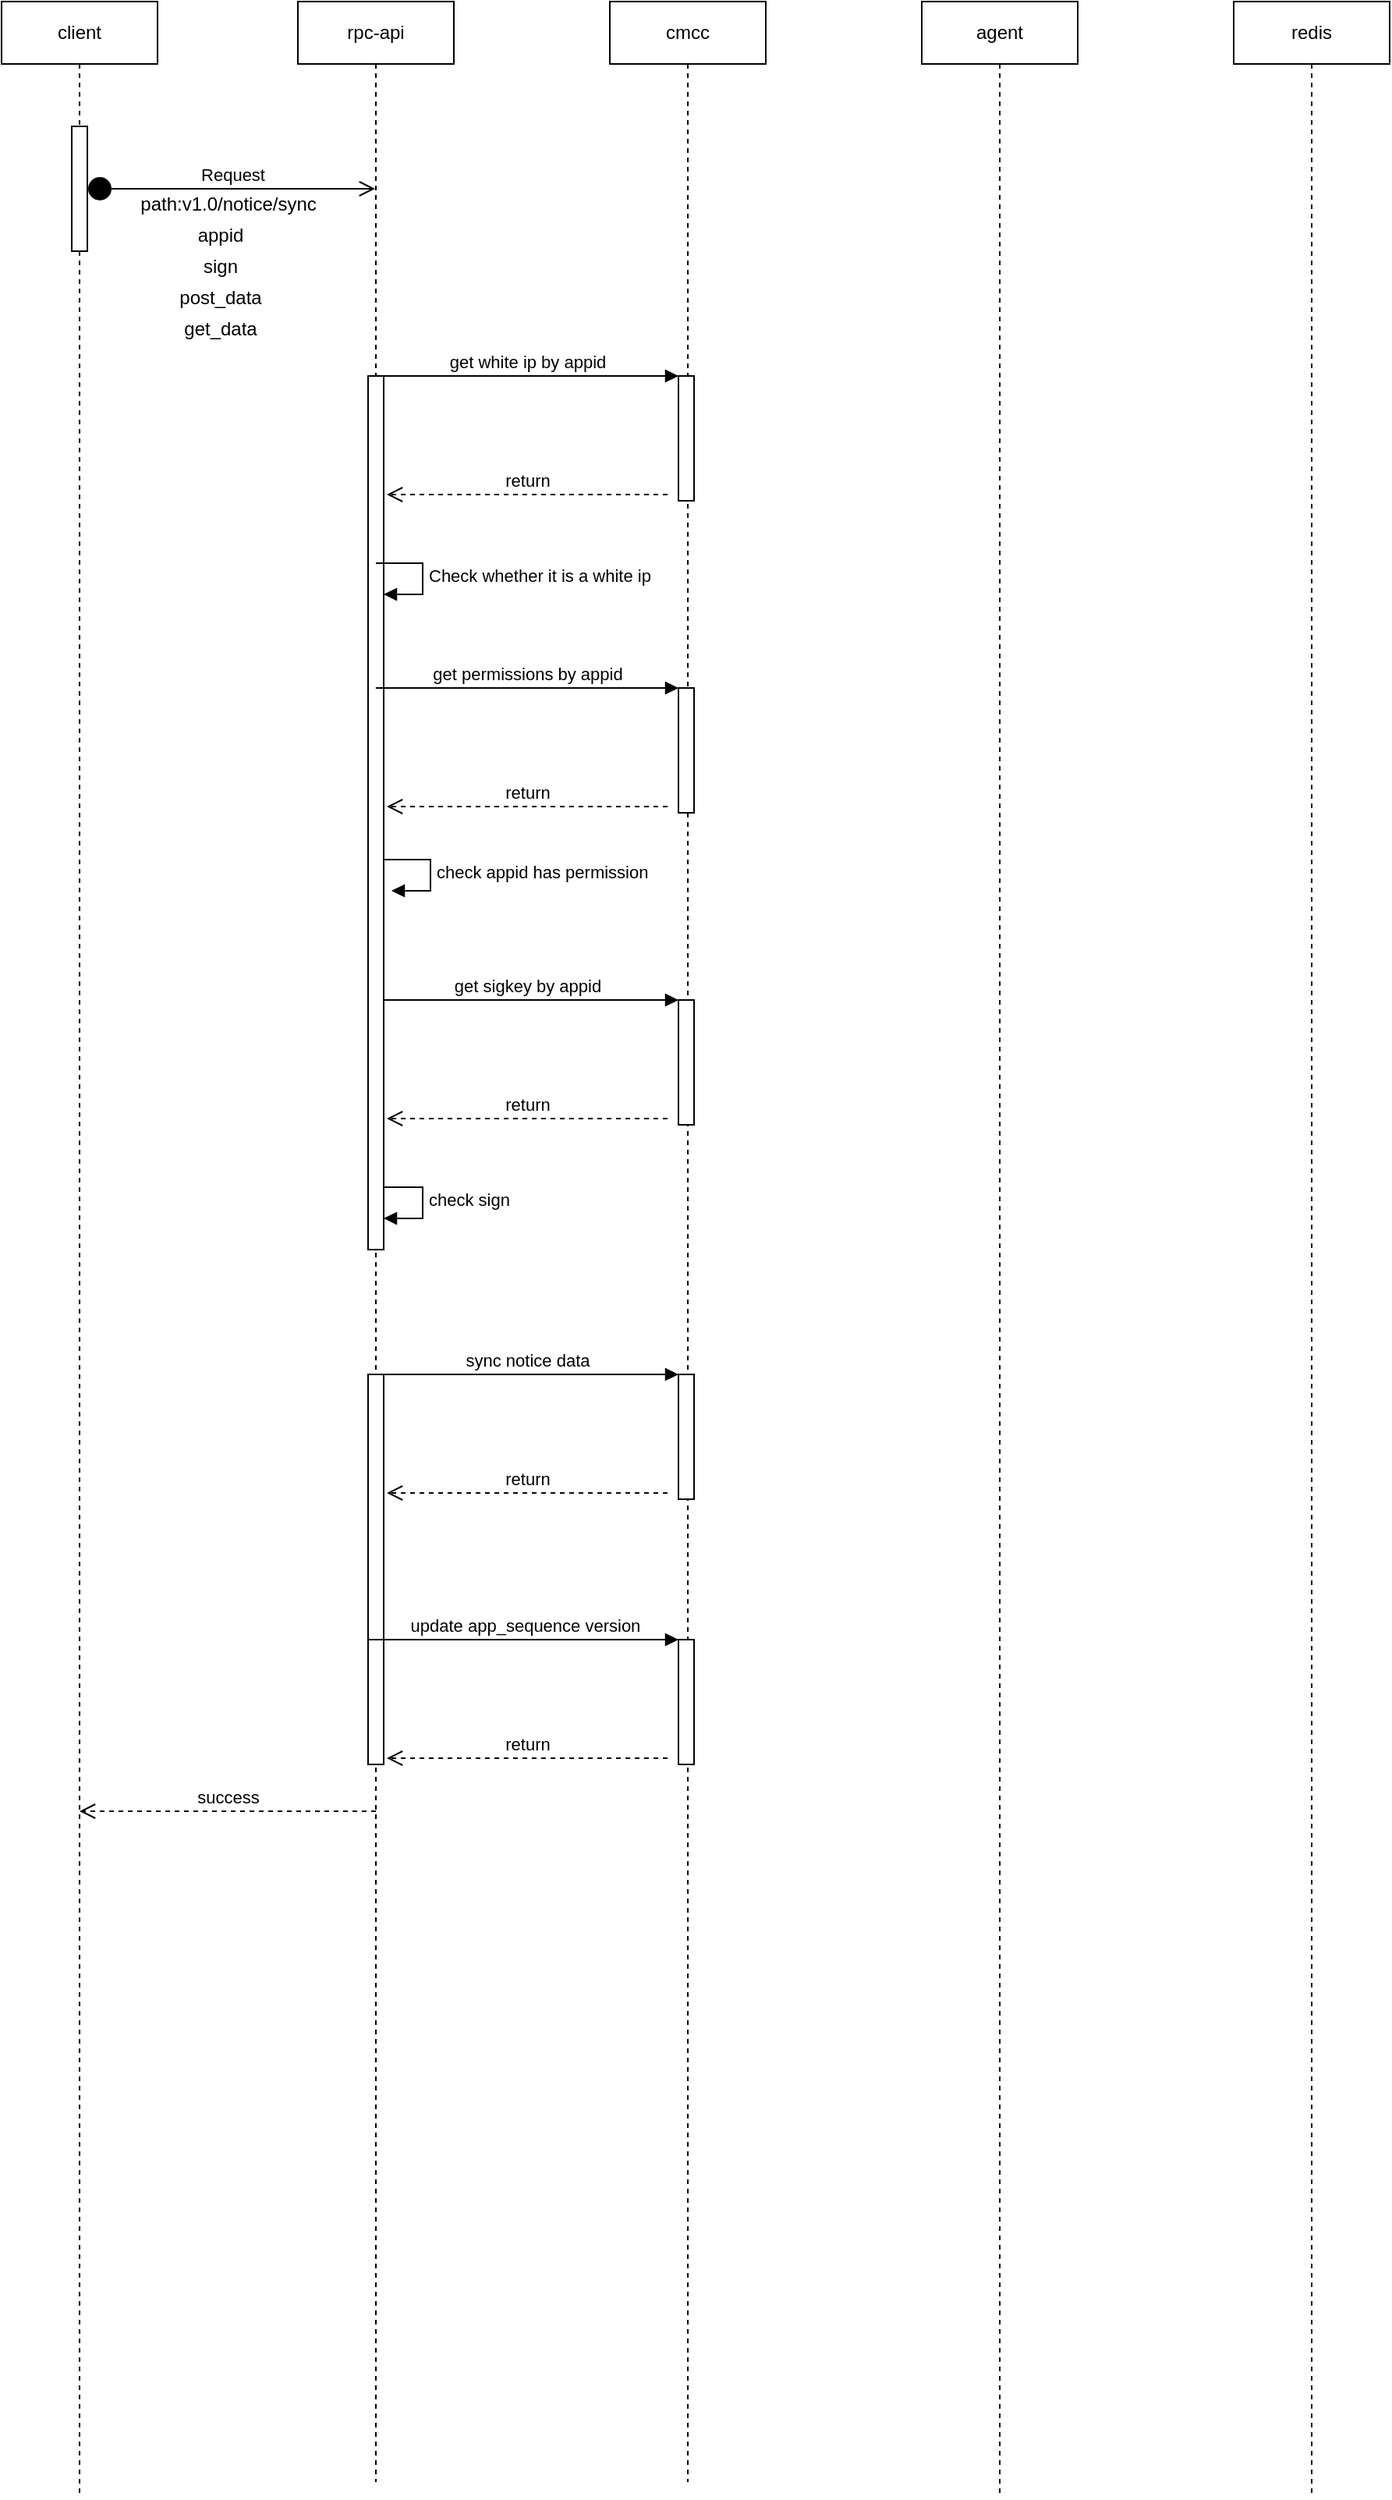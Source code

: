 <mxfile version="14.7.10" type="github">
  <diagram id="QWmPcWTleGatWilCuJVK" name="Page-1">
    <mxGraphModel dx="2426" dy="1254" grid="1" gridSize="10" guides="1" tooltips="1" connect="1" arrows="1" fold="1" page="1" pageScale="1" pageWidth="2339" pageHeight="3300" math="0" shadow="0">
      <root>
        <mxCell id="0" />
        <mxCell id="1" parent="0" />
        <mxCell id="EtGpCTok_ZsKIdkG2lzh-6" value="client" style="shape=umlLifeline;perimeter=lifelinePerimeter;whiteSpace=wrap;html=1;container=1;collapsible=0;recursiveResize=0;outlineConnect=0;" parent="1" vertex="1">
          <mxGeometry x="30" y="40" width="100" height="1600" as="geometry" />
        </mxCell>
        <mxCell id="EtGpCTok_ZsKIdkG2lzh-7" value="rpc-api" style="shape=umlLifeline;perimeter=lifelinePerimeter;whiteSpace=wrap;html=1;container=1;collapsible=0;recursiveResize=0;outlineConnect=0;" parent="1" vertex="1">
          <mxGeometry x="220" y="40" width="100" height="1590" as="geometry" />
        </mxCell>
        <mxCell id="EtGpCTok_ZsKIdkG2lzh-8" value="cmcc" style="shape=umlLifeline;perimeter=lifelinePerimeter;whiteSpace=wrap;html=1;container=1;collapsible=0;recursiveResize=0;outlineConnect=0;" parent="1" vertex="1">
          <mxGeometry x="420" y="40" width="100" height="1590" as="geometry" />
        </mxCell>
        <mxCell id="EtGpCTok_ZsKIdkG2lzh-86" value="" style="html=1;points=[];perimeter=orthogonalPerimeter;" parent="EtGpCTok_ZsKIdkG2lzh-8" vertex="1">
          <mxGeometry x="-155" y="640" width="10" height="80" as="geometry" />
        </mxCell>
        <mxCell id="EtGpCTok_ZsKIdkG2lzh-87" value="" style="html=1;points=[];perimeter=orthogonalPerimeter;" parent="EtGpCTok_ZsKIdkG2lzh-8" vertex="1">
          <mxGeometry x="44" y="640" width="10" height="80" as="geometry" />
        </mxCell>
        <mxCell id="EtGpCTok_ZsKIdkG2lzh-88" value="get sigkey by appid" style="html=1;verticalAlign=bottom;endArrow=block;entryX=0;entryY=0;" parent="EtGpCTok_ZsKIdkG2lzh-8" target="EtGpCTok_ZsKIdkG2lzh-87" edge="1">
          <mxGeometry relative="1" as="geometry">
            <mxPoint x="-150.071" y="640" as="sourcePoint" />
          </mxGeometry>
        </mxCell>
        <mxCell id="EtGpCTok_ZsKIdkG2lzh-89" value="return" style="html=1;verticalAlign=bottom;endArrow=open;dashed=1;endSize=8;exitX=0;exitY=0.95;" parent="EtGpCTok_ZsKIdkG2lzh-8" edge="1">
          <mxGeometry relative="1" as="geometry">
            <mxPoint x="-143" y="716" as="targetPoint" />
            <mxPoint x="37" y="716" as="sourcePoint" />
          </mxGeometry>
        </mxCell>
        <mxCell id="EtGpCTok_ZsKIdkG2lzh-91" value="check sign" style="edgeStyle=orthogonalEdgeStyle;html=1;align=left;spacingLeft=2;endArrow=block;rounded=0;entryX=1;entryY=0;" parent="EtGpCTok_ZsKIdkG2lzh-8" edge="1">
          <mxGeometry relative="1" as="geometry">
            <mxPoint x="-150" y="760" as="sourcePoint" />
            <Array as="points">
              <mxPoint x="-120" y="760" />
            </Array>
            <mxPoint x="-145" y="780" as="targetPoint" />
          </mxGeometry>
        </mxCell>
        <mxCell id="EtGpCTok_ZsKIdkG2lzh-92" value="" style="html=1;points=[];perimeter=orthogonalPerimeter;" parent="EtGpCTok_ZsKIdkG2lzh-8" vertex="1">
          <mxGeometry x="-155" y="880" width="10" height="250" as="geometry" />
        </mxCell>
        <mxCell id="EtGpCTok_ZsKIdkG2lzh-93" value="" style="html=1;points=[];perimeter=orthogonalPerimeter;" parent="EtGpCTok_ZsKIdkG2lzh-8" vertex="1">
          <mxGeometry x="44" y="880" width="10" height="80" as="geometry" />
        </mxCell>
        <mxCell id="EtGpCTok_ZsKIdkG2lzh-94" value="sync notice data" style="html=1;verticalAlign=bottom;endArrow=block;entryX=0;entryY=0;" parent="EtGpCTok_ZsKIdkG2lzh-8" target="EtGpCTok_ZsKIdkG2lzh-93" edge="1">
          <mxGeometry relative="1" as="geometry">
            <mxPoint x="-150.071" y="880" as="sourcePoint" />
          </mxGeometry>
        </mxCell>
        <mxCell id="EtGpCTok_ZsKIdkG2lzh-95" value="return" style="html=1;verticalAlign=bottom;endArrow=open;dashed=1;endSize=8;exitX=0;exitY=0.95;" parent="EtGpCTok_ZsKIdkG2lzh-8" edge="1">
          <mxGeometry relative="1" as="geometry">
            <mxPoint x="-143.0" y="956" as="targetPoint" />
            <mxPoint x="37.0" y="956" as="sourcePoint" />
          </mxGeometry>
        </mxCell>
        <mxCell id="EtGpCTok_ZsKIdkG2lzh-96" value="" style="html=1;points=[];perimeter=orthogonalPerimeter;" parent="EtGpCTok_ZsKIdkG2lzh-8" vertex="1">
          <mxGeometry x="-155" y="1050" width="10" height="80" as="geometry" />
        </mxCell>
        <mxCell id="EtGpCTok_ZsKIdkG2lzh-97" value="" style="html=1;points=[];perimeter=orthogonalPerimeter;" parent="EtGpCTok_ZsKIdkG2lzh-8" vertex="1">
          <mxGeometry x="44" y="1050" width="10" height="80" as="geometry" />
        </mxCell>
        <mxCell id="EtGpCTok_ZsKIdkG2lzh-98" value="update&amp;nbsp;app_sequence version&amp;nbsp;" style="html=1;verticalAlign=bottom;endArrow=block;entryX=0;entryY=0;" parent="EtGpCTok_ZsKIdkG2lzh-8" target="EtGpCTok_ZsKIdkG2lzh-97" edge="1">
          <mxGeometry relative="1" as="geometry">
            <mxPoint x="-150.071" y="1050" as="sourcePoint" />
          </mxGeometry>
        </mxCell>
        <mxCell id="EtGpCTok_ZsKIdkG2lzh-99" value="return" style="html=1;verticalAlign=bottom;endArrow=open;dashed=1;endSize=8;exitX=0;exitY=0.95;" parent="EtGpCTok_ZsKIdkG2lzh-8" edge="1">
          <mxGeometry relative="1" as="geometry">
            <mxPoint x="-143.0" y="1126" as="targetPoint" />
            <mxPoint x="37.0" y="1126" as="sourcePoint" />
          </mxGeometry>
        </mxCell>
        <object label="Request" id="EtGpCTok_ZsKIdkG2lzh-14">
          <mxCell style="html=1;verticalAlign=bottom;startArrow=circle;startFill=1;endArrow=open;startSize=6;endSize=8;" parent="1" target="EtGpCTok_ZsKIdkG2lzh-7" edge="1">
            <mxGeometry width="80" relative="1" as="geometry">
              <mxPoint x="85" y="160" as="sourcePoint" />
              <mxPoint x="265" y="160" as="targetPoint" />
              <Array as="points">
                <mxPoint x="115" y="160" />
              </Array>
            </mxGeometry>
          </mxCell>
        </object>
        <mxCell id="EtGpCTok_ZsKIdkG2lzh-17" value="path:v1.0/notice/sync" style="text;html=1;align=center;verticalAlign=middle;resizable=0;points=[];autosize=1;strokeColor=none;" parent="1" vertex="1">
          <mxGeometry x="110" y="160" width="130" height="20" as="geometry" />
        </mxCell>
        <mxCell id="EtGpCTok_ZsKIdkG2lzh-18" value="appid" style="text;html=1;align=center;verticalAlign=middle;resizable=0;points=[];autosize=1;strokeColor=none;" parent="1" vertex="1">
          <mxGeometry x="150" y="180" width="40" height="20" as="geometry" />
        </mxCell>
        <mxCell id="EtGpCTok_ZsKIdkG2lzh-19" value="sign" style="text;html=1;align=center;verticalAlign=middle;resizable=0;points=[];autosize=1;strokeColor=none;" parent="1" vertex="1">
          <mxGeometry x="150" y="200" width="40" height="20" as="geometry" />
        </mxCell>
        <mxCell id="EtGpCTok_ZsKIdkG2lzh-21" value="" style="html=1;points=[];perimeter=orthogonalPerimeter;" parent="1" vertex="1">
          <mxGeometry x="75" y="120" width="10" height="80" as="geometry" />
        </mxCell>
        <mxCell id="EtGpCTok_ZsKIdkG2lzh-40" value="post_data" style="text;html=1;align=center;verticalAlign=middle;resizable=0;points=[];autosize=1;strokeColor=none;" parent="1" vertex="1">
          <mxGeometry x="135" y="220" width="70" height="20" as="geometry" />
        </mxCell>
        <mxCell id="EtGpCTok_ZsKIdkG2lzh-41" value="get_data" style="text;html=1;align=center;verticalAlign=middle;resizable=0;points=[];autosize=1;strokeColor=none;" parent="1" vertex="1">
          <mxGeometry x="140" y="240" width="60" height="20" as="geometry" />
        </mxCell>
        <mxCell id="EtGpCTok_ZsKIdkG2lzh-42" value="" style="html=1;points=[];perimeter=orthogonalPerimeter;" parent="1" vertex="1">
          <mxGeometry x="265" y="280" width="10" height="560" as="geometry" />
        </mxCell>
        <mxCell id="EtGpCTok_ZsKIdkG2lzh-45" value="" style="html=1;points=[];perimeter=orthogonalPerimeter;" parent="1" vertex="1">
          <mxGeometry x="464" y="280" width="10" height="80" as="geometry" />
        </mxCell>
        <mxCell id="EtGpCTok_ZsKIdkG2lzh-46" value="get white ip by appid" style="html=1;verticalAlign=bottom;endArrow=block;entryX=0;entryY=0;" parent="1" source="EtGpCTok_ZsKIdkG2lzh-7" target="EtGpCTok_ZsKIdkG2lzh-45" edge="1">
          <mxGeometry relative="1" as="geometry">
            <mxPoint x="390" y="280" as="sourcePoint" />
          </mxGeometry>
        </mxCell>
        <mxCell id="EtGpCTok_ZsKIdkG2lzh-47" value="return" style="html=1;verticalAlign=bottom;endArrow=open;dashed=1;endSize=8;exitX=0;exitY=0.95;" parent="1" edge="1">
          <mxGeometry relative="1" as="geometry">
            <mxPoint x="277" y="356" as="targetPoint" />
            <mxPoint x="457" y="356" as="sourcePoint" />
          </mxGeometry>
        </mxCell>
        <mxCell id="EtGpCTok_ZsKIdkG2lzh-64" value="agent" style="shape=umlLifeline;perimeter=lifelinePerimeter;whiteSpace=wrap;html=1;container=1;collapsible=0;recursiveResize=0;outlineConnect=0;" parent="1" vertex="1">
          <mxGeometry x="620" y="40" width="100" height="1600" as="geometry" />
        </mxCell>
        <mxCell id="EtGpCTok_ZsKIdkG2lzh-65" value="redis" style="shape=umlLifeline;perimeter=lifelinePerimeter;whiteSpace=wrap;html=1;container=1;collapsible=0;recursiveResize=0;outlineConnect=0;" parent="1" vertex="1">
          <mxGeometry x="820" y="40" width="100" height="1600" as="geometry" />
        </mxCell>
        <mxCell id="EtGpCTok_ZsKIdkG2lzh-67" value="&lt;div&gt;&lt;span style=&quot;font-size: 11px&quot;&gt;Check whether it is a white ip&lt;/span&gt;&lt;/div&gt;" style="edgeStyle=orthogonalEdgeStyle;html=1;align=left;spacingLeft=2;endArrow=block;rounded=0;entryX=1;entryY=0;" parent="1" edge="1">
          <mxGeometry relative="1" as="geometry">
            <mxPoint x="270" y="400" as="sourcePoint" />
            <Array as="points">
              <mxPoint x="300" y="400" />
            </Array>
            <mxPoint x="275" y="420" as="targetPoint" />
          </mxGeometry>
        </mxCell>
        <mxCell id="EtGpCTok_ZsKIdkG2lzh-81" value="" style="html=1;points=[];perimeter=orthogonalPerimeter;" parent="1" vertex="1">
          <mxGeometry x="464" y="480" width="10" height="80" as="geometry" />
        </mxCell>
        <mxCell id="EtGpCTok_ZsKIdkG2lzh-82" value="get permissions by appid" style="html=1;verticalAlign=bottom;endArrow=block;entryX=0;entryY=0;" parent="1" target="EtGpCTok_ZsKIdkG2lzh-81" edge="1">
          <mxGeometry relative="1" as="geometry">
            <mxPoint x="269.929" y="480" as="sourcePoint" />
          </mxGeometry>
        </mxCell>
        <mxCell id="EtGpCTok_ZsKIdkG2lzh-83" value="return" style="html=1;verticalAlign=bottom;endArrow=open;dashed=1;endSize=8;exitX=0;exitY=0.95;" parent="1" edge="1">
          <mxGeometry relative="1" as="geometry">
            <mxPoint x="277" y="556" as="targetPoint" />
            <mxPoint x="457" y="556" as="sourcePoint" />
          </mxGeometry>
        </mxCell>
        <mxCell id="EtGpCTok_ZsKIdkG2lzh-85" value="check appid has permission" style="edgeStyle=orthogonalEdgeStyle;html=1;align=left;spacingLeft=2;endArrow=block;rounded=0;entryX=1;entryY=0;" parent="1" edge="1">
          <mxGeometry relative="1" as="geometry">
            <mxPoint x="275" y="590" as="sourcePoint" />
            <Array as="points">
              <mxPoint x="305" y="590" />
            </Array>
            <mxPoint x="280" y="610" as="targetPoint" />
          </mxGeometry>
        </mxCell>
        <mxCell id="EtGpCTok_ZsKIdkG2lzh-101" value="success" style="html=1;verticalAlign=bottom;endArrow=open;dashed=1;endSize=8;" parent="1" target="EtGpCTok_ZsKIdkG2lzh-6" edge="1">
          <mxGeometry relative="1" as="geometry">
            <mxPoint x="270" y="1200" as="sourcePoint" />
            <mxPoint x="100" y="1200" as="targetPoint" />
          </mxGeometry>
        </mxCell>
      </root>
    </mxGraphModel>
  </diagram>
</mxfile>
